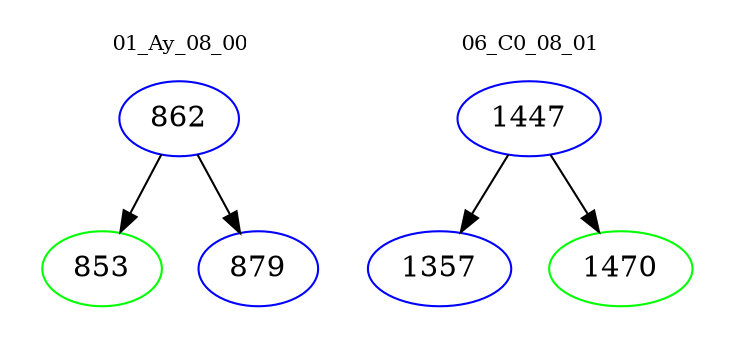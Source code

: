 digraph{
subgraph cluster_0 {
color = white
label = "01_Ay_08_00";
fontsize=10;
T0_862 [label="862", color="blue"]
T0_862 -> T0_853 [color="black"]
T0_853 [label="853", color="green"]
T0_862 -> T0_879 [color="black"]
T0_879 [label="879", color="blue"]
}
subgraph cluster_1 {
color = white
label = "06_C0_08_01";
fontsize=10;
T1_1447 [label="1447", color="blue"]
T1_1447 -> T1_1357 [color="black"]
T1_1357 [label="1357", color="blue"]
T1_1447 -> T1_1470 [color="black"]
T1_1470 [label="1470", color="green"]
}
}
